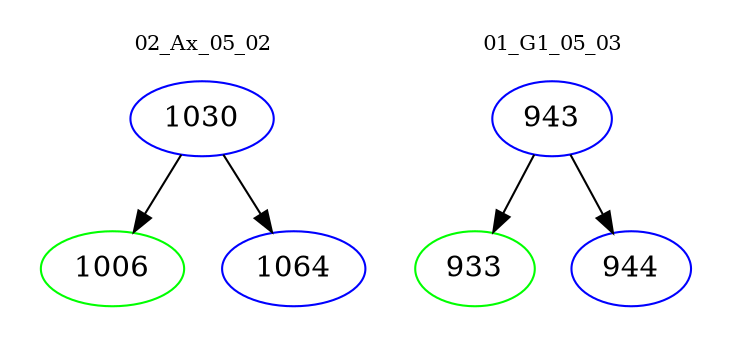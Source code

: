 digraph{
subgraph cluster_0 {
color = white
label = "02_Ax_05_02";
fontsize=10;
T0_1030 [label="1030", color="blue"]
T0_1030 -> T0_1006 [color="black"]
T0_1006 [label="1006", color="green"]
T0_1030 -> T0_1064 [color="black"]
T0_1064 [label="1064", color="blue"]
}
subgraph cluster_1 {
color = white
label = "01_G1_05_03";
fontsize=10;
T1_943 [label="943", color="blue"]
T1_943 -> T1_933 [color="black"]
T1_933 [label="933", color="green"]
T1_943 -> T1_944 [color="black"]
T1_944 [label="944", color="blue"]
}
}
